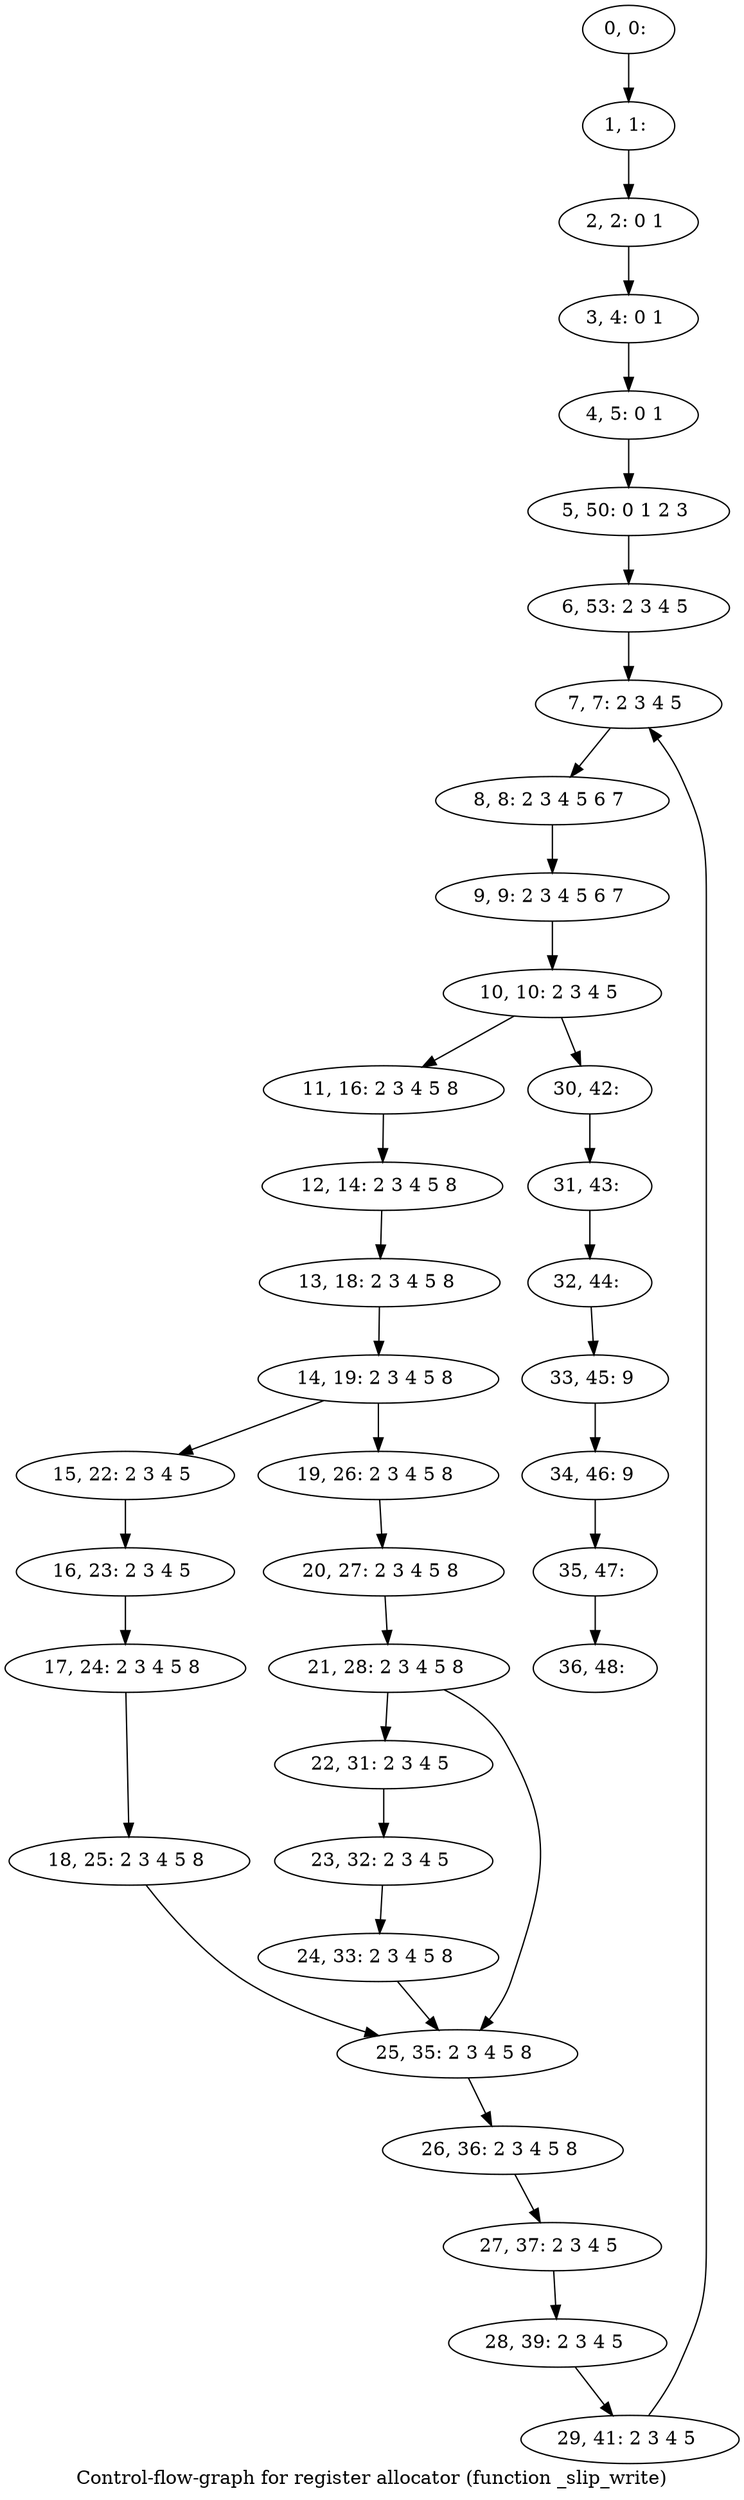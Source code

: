 digraph G {
graph [label="Control-flow-graph for register allocator (function _slip_write)"]
0[label="0, 0: "];
1[label="1, 1: "];
2[label="2, 2: 0 1 "];
3[label="3, 4: 0 1 "];
4[label="4, 5: 0 1 "];
5[label="5, 50: 0 1 2 3 "];
6[label="6, 53: 2 3 4 5 "];
7[label="7, 7: 2 3 4 5 "];
8[label="8, 8: 2 3 4 5 6 7 "];
9[label="9, 9: 2 3 4 5 6 7 "];
10[label="10, 10: 2 3 4 5 "];
11[label="11, 16: 2 3 4 5 8 "];
12[label="12, 14: 2 3 4 5 8 "];
13[label="13, 18: 2 3 4 5 8 "];
14[label="14, 19: 2 3 4 5 8 "];
15[label="15, 22: 2 3 4 5 "];
16[label="16, 23: 2 3 4 5 "];
17[label="17, 24: 2 3 4 5 8 "];
18[label="18, 25: 2 3 4 5 8 "];
19[label="19, 26: 2 3 4 5 8 "];
20[label="20, 27: 2 3 4 5 8 "];
21[label="21, 28: 2 3 4 5 8 "];
22[label="22, 31: 2 3 4 5 "];
23[label="23, 32: 2 3 4 5 "];
24[label="24, 33: 2 3 4 5 8 "];
25[label="25, 35: 2 3 4 5 8 "];
26[label="26, 36: 2 3 4 5 8 "];
27[label="27, 37: 2 3 4 5 "];
28[label="28, 39: 2 3 4 5 "];
29[label="29, 41: 2 3 4 5 "];
30[label="30, 42: "];
31[label="31, 43: "];
32[label="32, 44: "];
33[label="33, 45: 9 "];
34[label="34, 46: 9 "];
35[label="35, 47: "];
36[label="36, 48: "];
0->1 ;
1->2 ;
2->3 ;
3->4 ;
4->5 ;
5->6 ;
6->7 ;
7->8 ;
8->9 ;
9->10 ;
10->11 ;
10->30 ;
11->12 ;
12->13 ;
13->14 ;
14->15 ;
14->19 ;
15->16 ;
16->17 ;
17->18 ;
18->25 ;
19->20 ;
20->21 ;
21->22 ;
21->25 ;
22->23 ;
23->24 ;
24->25 ;
25->26 ;
26->27 ;
27->28 ;
28->29 ;
29->7 ;
30->31 ;
31->32 ;
32->33 ;
33->34 ;
34->35 ;
35->36 ;
}
